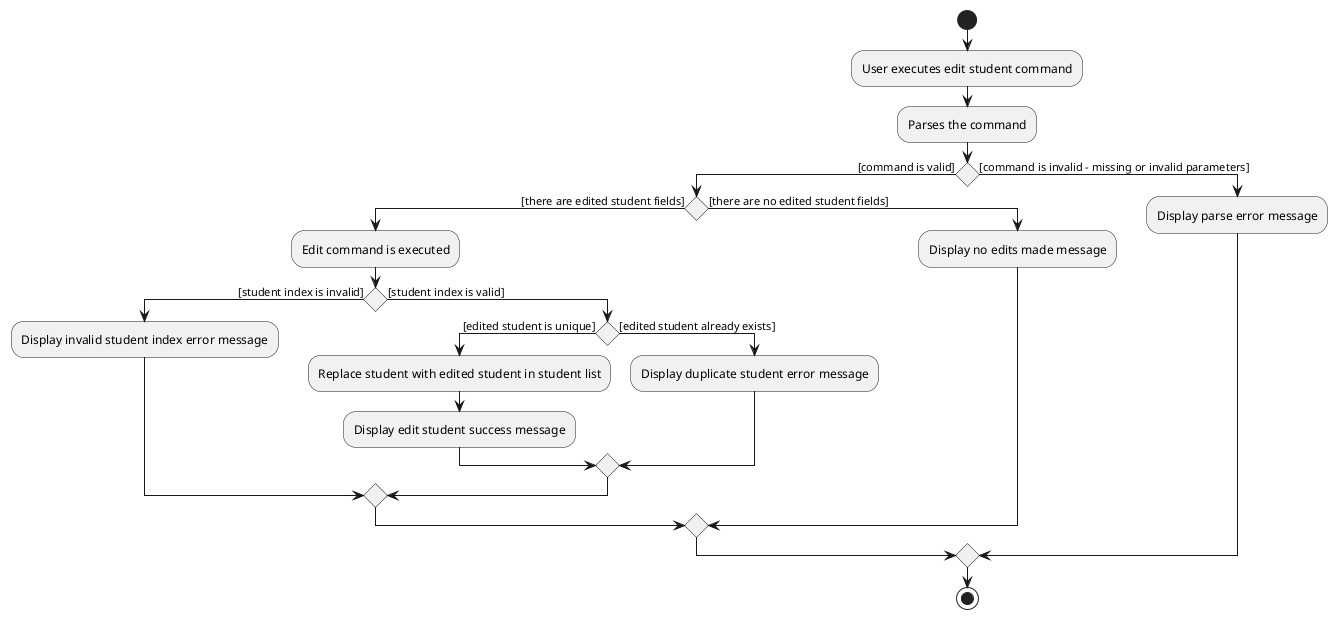 @startuml
start
:User executes edit student command;
:Parses the command;
if() then ([command is valid])
    if() then ([there are edited student fields])
    :Edit command is executed;
        if() then ([student index is invalid])
            :Display invalid student index error message;
        else ([student index is valid])
            if() then ([edited student is unique])
            :Replace student with edited student in student list;
            :Display edit student success message;
            else ([edited student already exists])
            :Display duplicate student error message;
            endif
        endif
    else ([there are no edited student fields])
    :Display no edits made message;
    endif
else ([command is invalid - missing or invalid parameters])
    :Display parse error message;
endif
stop
@enduml